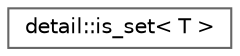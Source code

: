 digraph "类继承关系图"
{
 // LATEX_PDF_SIZE
  bgcolor="transparent";
  edge [fontname=Helvetica,fontsize=10,labelfontname=Helvetica,labelfontsize=10];
  node [fontname=Helvetica,fontsize=10,shape=box,height=0.2,width=0.4];
  rankdir="LR";
  Node0 [id="Node000000",label="detail::is_set\< T \>",height=0.2,width=0.4,color="grey40", fillcolor="white", style="filled",URL="$classdetail_1_1is__set.html",tooltip=" "];
}
